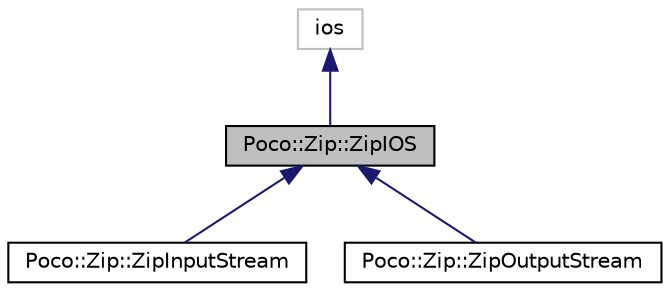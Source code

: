 digraph "Poco::Zip::ZipIOS"
{
 // LATEX_PDF_SIZE
  edge [fontname="Helvetica",fontsize="10",labelfontname="Helvetica",labelfontsize="10"];
  node [fontname="Helvetica",fontsize="10",shape=record];
  Node1 [label="Poco::Zip::ZipIOS",height=0.2,width=0.4,color="black", fillcolor="grey75", style="filled", fontcolor="black",tooltip=" "];
  Node2 -> Node1 [dir="back",color="midnightblue",fontsize="10",style="solid"];
  Node2 [label="ios",height=0.2,width=0.4,color="grey75", fillcolor="white", style="filled",tooltip=" "];
  Node1 -> Node3 [dir="back",color="midnightblue",fontsize="10",style="solid"];
  Node3 [label="Poco::Zip::ZipInputStream",height=0.2,width=0.4,color="black", fillcolor="white", style="filled",URL="$classPoco_1_1Zip_1_1ZipInputStream.html",tooltip=" "];
  Node1 -> Node4 [dir="back",color="midnightblue",fontsize="10",style="solid"];
  Node4 [label="Poco::Zip::ZipOutputStream",height=0.2,width=0.4,color="black", fillcolor="white", style="filled",URL="$classPoco_1_1Zip_1_1ZipOutputStream.html",tooltip=" "];
}
